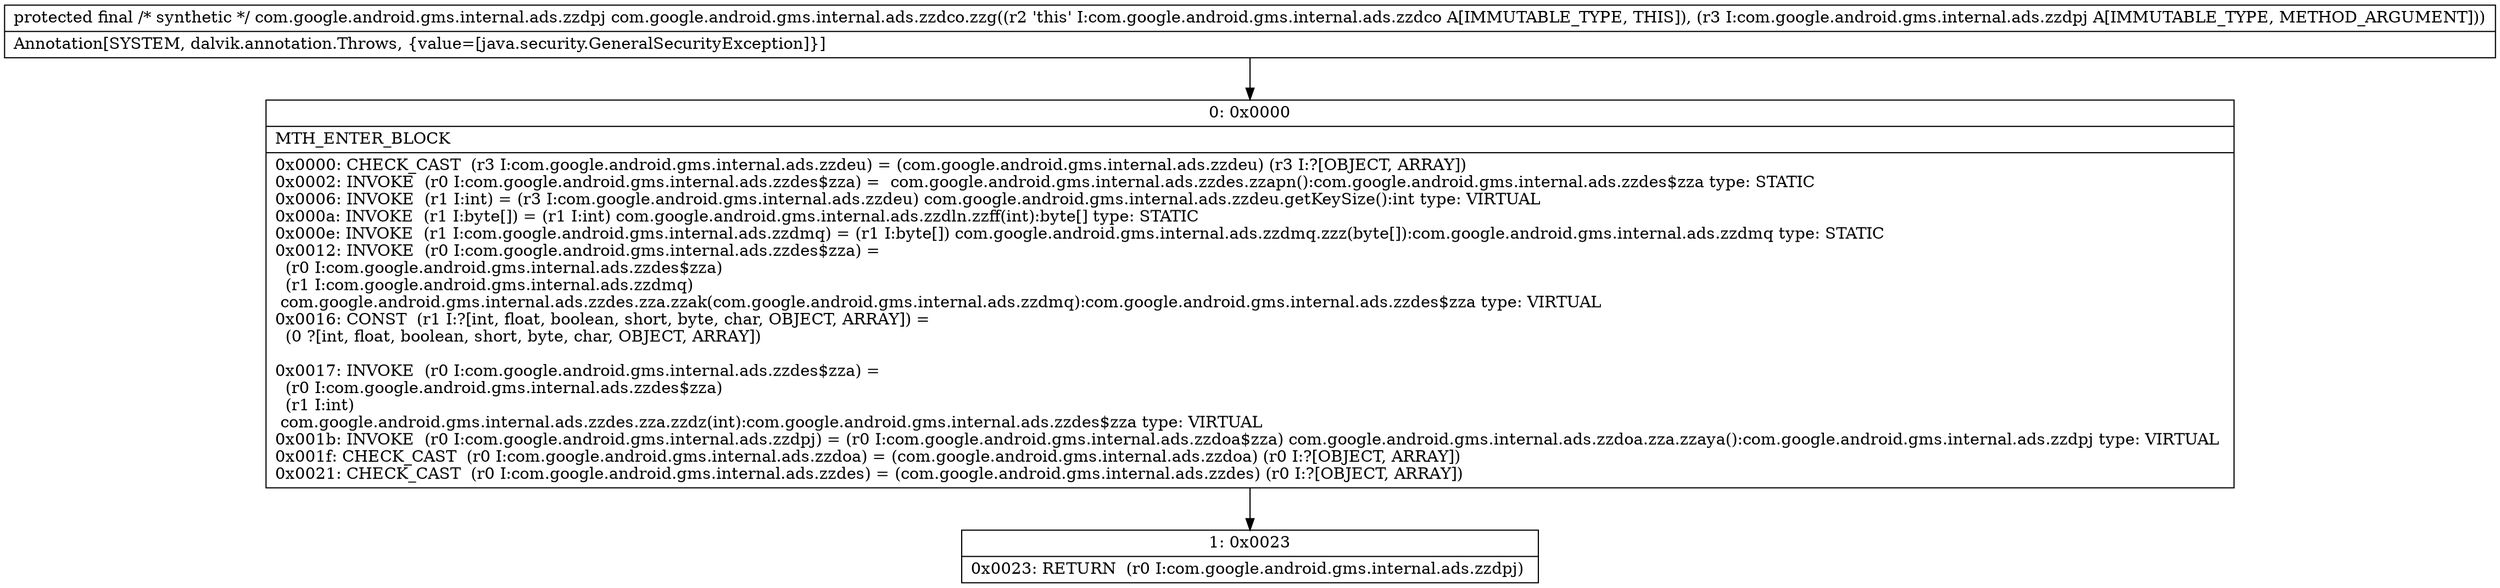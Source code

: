 digraph "CFG forcom.google.android.gms.internal.ads.zzdco.zzg(Lcom\/google\/android\/gms\/internal\/ads\/zzdpj;)Lcom\/google\/android\/gms\/internal\/ads\/zzdpj;" {
Node_0 [shape=record,label="{0\:\ 0x0000|MTH_ENTER_BLOCK\l|0x0000: CHECK_CAST  (r3 I:com.google.android.gms.internal.ads.zzdeu) = (com.google.android.gms.internal.ads.zzdeu) (r3 I:?[OBJECT, ARRAY]) \l0x0002: INVOKE  (r0 I:com.google.android.gms.internal.ads.zzdes$zza) =  com.google.android.gms.internal.ads.zzdes.zzapn():com.google.android.gms.internal.ads.zzdes$zza type: STATIC \l0x0006: INVOKE  (r1 I:int) = (r3 I:com.google.android.gms.internal.ads.zzdeu) com.google.android.gms.internal.ads.zzdeu.getKeySize():int type: VIRTUAL \l0x000a: INVOKE  (r1 I:byte[]) = (r1 I:int) com.google.android.gms.internal.ads.zzdln.zzff(int):byte[] type: STATIC \l0x000e: INVOKE  (r1 I:com.google.android.gms.internal.ads.zzdmq) = (r1 I:byte[]) com.google.android.gms.internal.ads.zzdmq.zzz(byte[]):com.google.android.gms.internal.ads.zzdmq type: STATIC \l0x0012: INVOKE  (r0 I:com.google.android.gms.internal.ads.zzdes$zza) = \l  (r0 I:com.google.android.gms.internal.ads.zzdes$zza)\l  (r1 I:com.google.android.gms.internal.ads.zzdmq)\l com.google.android.gms.internal.ads.zzdes.zza.zzak(com.google.android.gms.internal.ads.zzdmq):com.google.android.gms.internal.ads.zzdes$zza type: VIRTUAL \l0x0016: CONST  (r1 I:?[int, float, boolean, short, byte, char, OBJECT, ARRAY]) = \l  (0 ?[int, float, boolean, short, byte, char, OBJECT, ARRAY])\l \l0x0017: INVOKE  (r0 I:com.google.android.gms.internal.ads.zzdes$zza) = \l  (r0 I:com.google.android.gms.internal.ads.zzdes$zza)\l  (r1 I:int)\l com.google.android.gms.internal.ads.zzdes.zza.zzdz(int):com.google.android.gms.internal.ads.zzdes$zza type: VIRTUAL \l0x001b: INVOKE  (r0 I:com.google.android.gms.internal.ads.zzdpj) = (r0 I:com.google.android.gms.internal.ads.zzdoa$zza) com.google.android.gms.internal.ads.zzdoa.zza.zzaya():com.google.android.gms.internal.ads.zzdpj type: VIRTUAL \l0x001f: CHECK_CAST  (r0 I:com.google.android.gms.internal.ads.zzdoa) = (com.google.android.gms.internal.ads.zzdoa) (r0 I:?[OBJECT, ARRAY]) \l0x0021: CHECK_CAST  (r0 I:com.google.android.gms.internal.ads.zzdes) = (com.google.android.gms.internal.ads.zzdes) (r0 I:?[OBJECT, ARRAY]) \l}"];
Node_1 [shape=record,label="{1\:\ 0x0023|0x0023: RETURN  (r0 I:com.google.android.gms.internal.ads.zzdpj) \l}"];
MethodNode[shape=record,label="{protected final \/* synthetic *\/ com.google.android.gms.internal.ads.zzdpj com.google.android.gms.internal.ads.zzdco.zzg((r2 'this' I:com.google.android.gms.internal.ads.zzdco A[IMMUTABLE_TYPE, THIS]), (r3 I:com.google.android.gms.internal.ads.zzdpj A[IMMUTABLE_TYPE, METHOD_ARGUMENT]))  | Annotation[SYSTEM, dalvik.annotation.Throws, \{value=[java.security.GeneralSecurityException]\}]\l}"];
MethodNode -> Node_0;
Node_0 -> Node_1;
}

